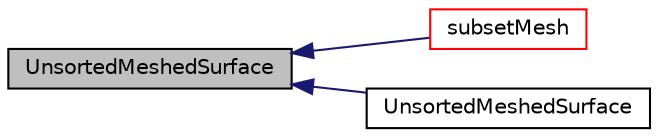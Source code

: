 digraph "UnsortedMeshedSurface"
{
  bgcolor="transparent";
  edge [fontname="Helvetica",fontsize="10",labelfontname="Helvetica",labelfontsize="10"];
  node [fontname="Helvetica",fontsize="10",shape=record];
  rankdir="LR";
  Node1 [label="UnsortedMeshedSurface",height=0.2,width=0.4,color="black", fillcolor="grey75", style="filled", fontcolor="black"];
  Node1 -> Node2 [dir="back",color="midnightblue",fontsize="10",style="solid",fontname="Helvetica"];
  Node2 [label="subsetMesh",height=0.2,width=0.4,color="red",URL="$a30841.html#acba617d04ddec34575e3aa56364a70fa",tooltip="Return new surface. "];
  Node1 -> Node22 [dir="back",color="midnightblue",fontsize="10",style="solid",fontname="Helvetica"];
  Node22 [label="UnsortedMeshedSurface",height=0.2,width=0.4,color="black",URL="$a30841.html#a22b0f3d9e1fd6ebce58b4d9c5a9d468d",tooltip="Construct by transferring components. "];
}
